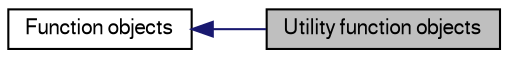 digraph "Utility function objects"
{
  bgcolor="transparent";
  edge [fontname="FreeSans",fontsize="10",labelfontname="FreeSans",labelfontsize="10"];
  node [fontname="FreeSans",fontsize="10",shape=record];
  rankdir=LR;
  Node0 [label="Utility function objects",height=0.2,width=0.4,color="black", fillcolor="grey75", style="filled" fontcolor="black"];
  Node1 [label="Function objects",height=0.2,width=0.4,color="black",URL="$a10341.html"];
  Node1->Node0 [shape=plaintext, color="midnightblue", dir="back", style="solid"];
}
